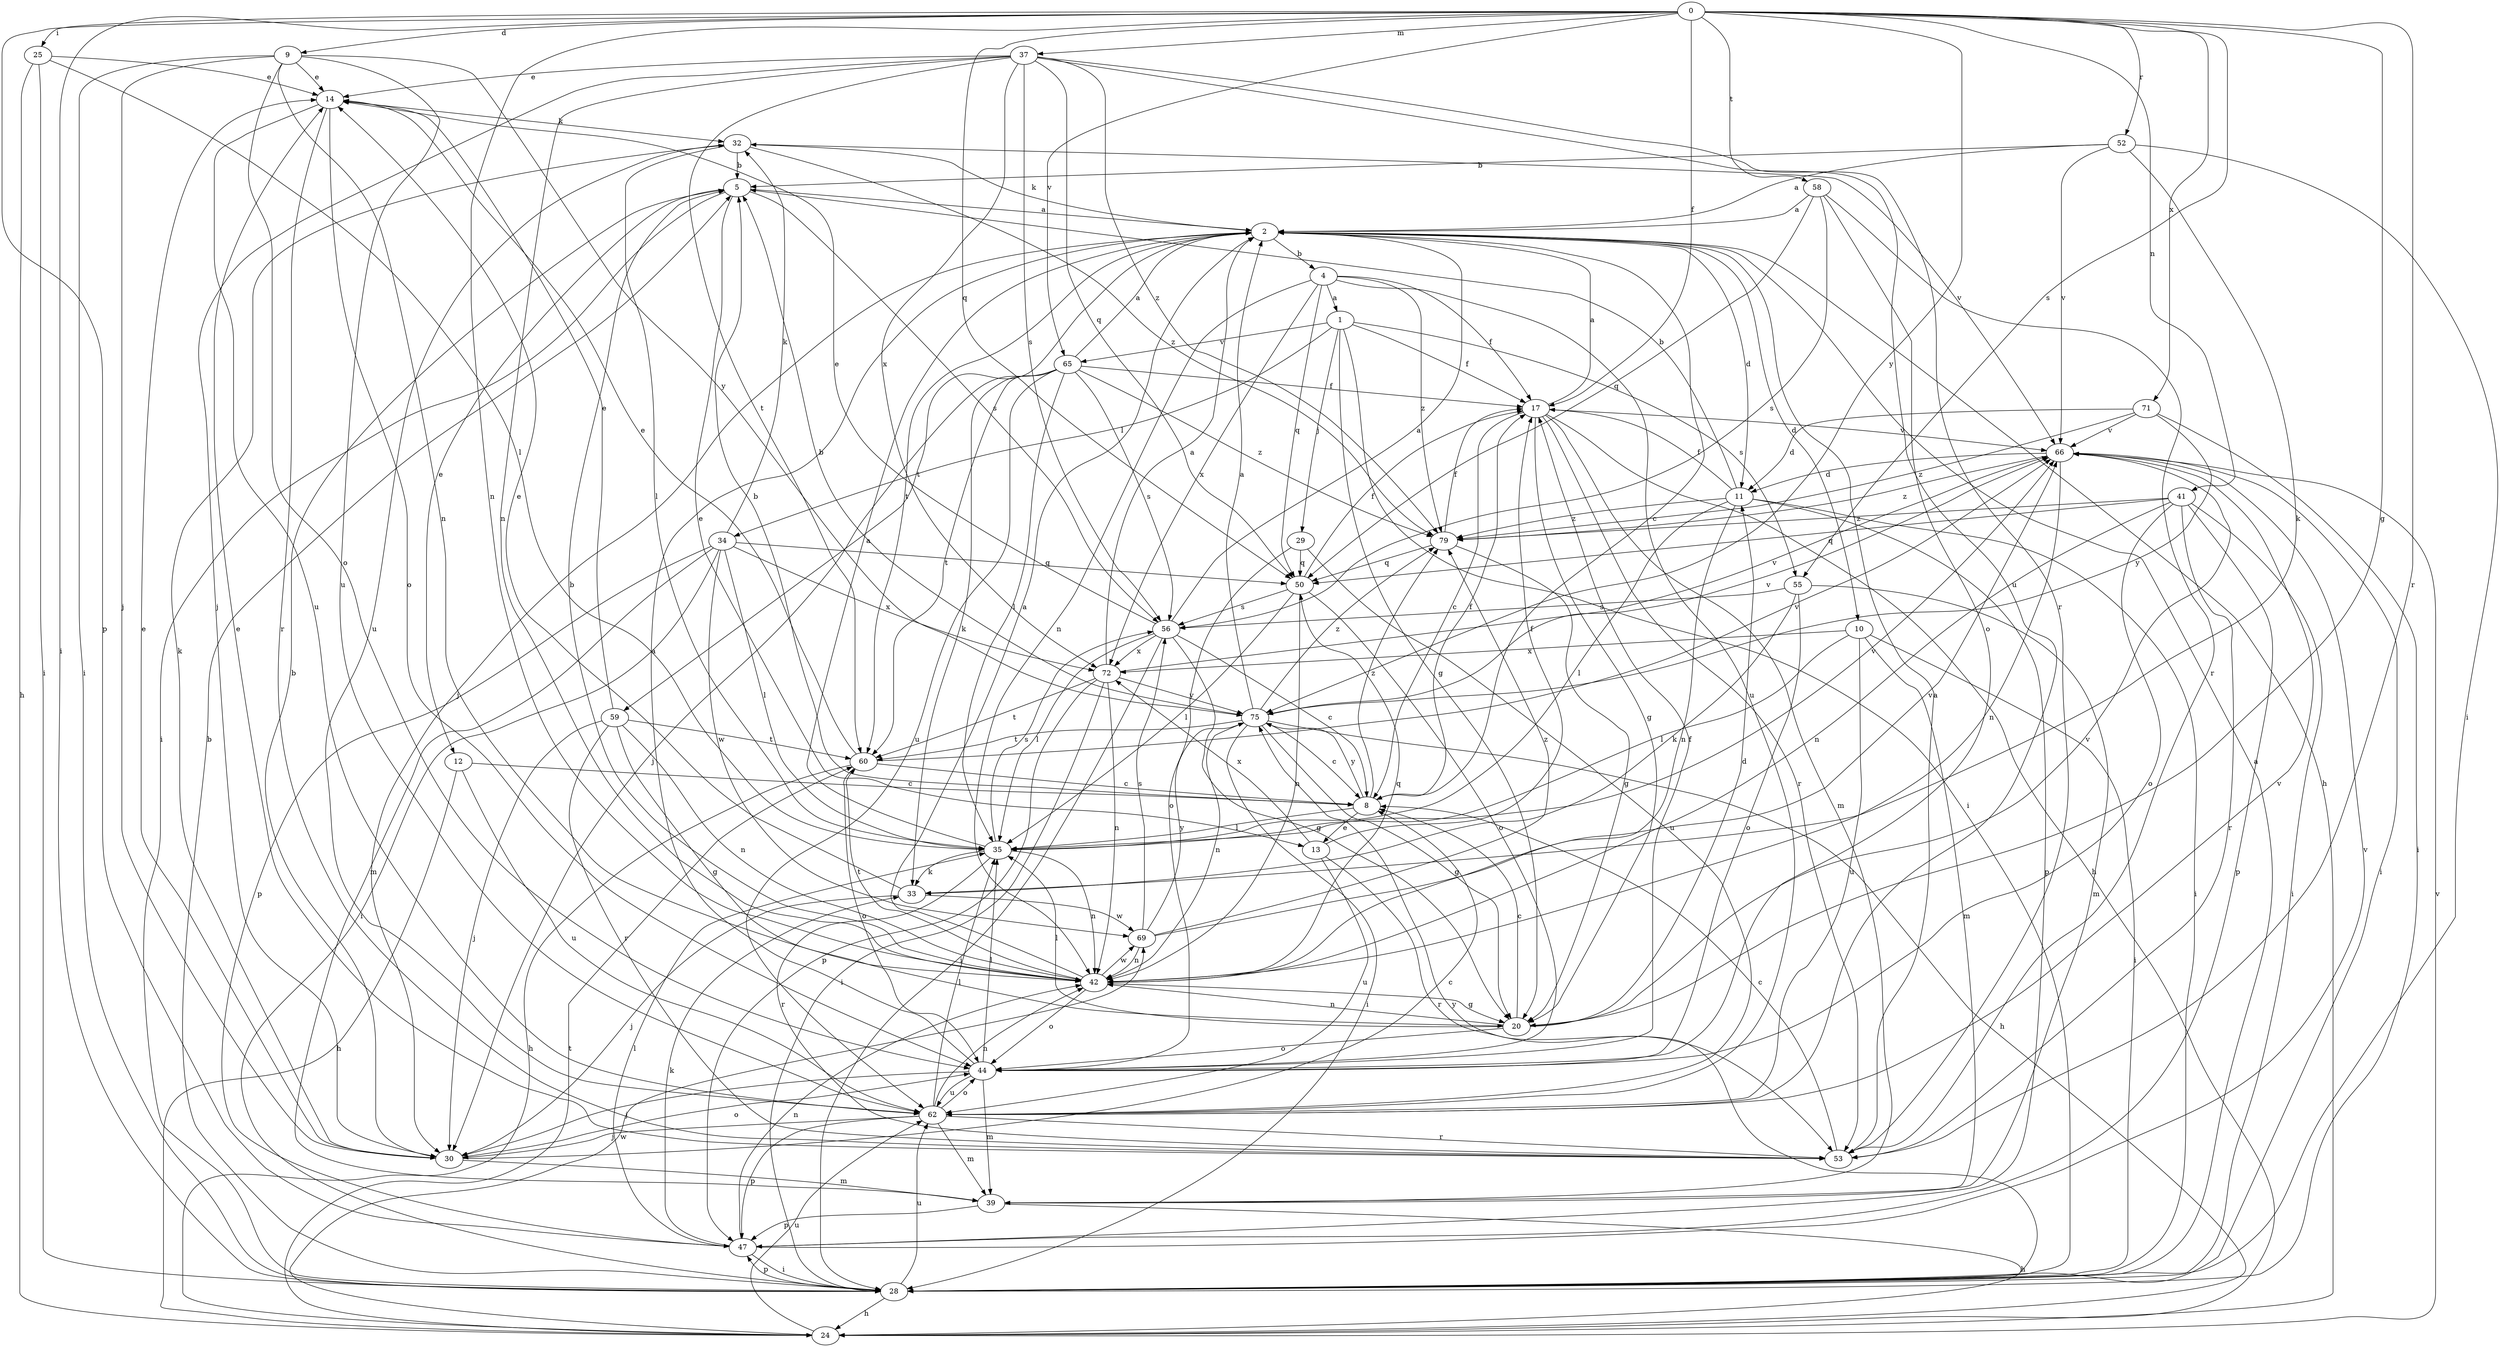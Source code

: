 strict digraph  {
0;
1;
2;
4;
5;
8;
9;
10;
11;
12;
13;
14;
17;
20;
24;
25;
28;
29;
30;
32;
33;
34;
35;
37;
39;
41;
42;
44;
47;
50;
52;
53;
55;
56;
58;
59;
60;
62;
65;
66;
69;
71;
72;
75;
79;
0 -> 9  [label=d];
0 -> 17  [label=f];
0 -> 20  [label=g];
0 -> 25  [label=i];
0 -> 28  [label=i];
0 -> 37  [label=m];
0 -> 41  [label=n];
0 -> 42  [label=n];
0 -> 47  [label=p];
0 -> 50  [label=q];
0 -> 52  [label=r];
0 -> 53  [label=r];
0 -> 55  [label=s];
0 -> 58  [label=t];
0 -> 65  [label=v];
0 -> 71  [label=x];
0 -> 75  [label=y];
1 -> 17  [label=f];
1 -> 20  [label=g];
1 -> 28  [label=i];
1 -> 29  [label=j];
1 -> 34  [label=l];
1 -> 55  [label=s];
1 -> 65  [label=v];
2 -> 4  [label=b];
2 -> 8  [label=c];
2 -> 10  [label=d];
2 -> 11  [label=d];
2 -> 24  [label=h];
2 -> 30  [label=j];
2 -> 32  [label=k];
2 -> 59  [label=t];
2 -> 60  [label=t];
4 -> 1  [label=a];
4 -> 17  [label=f];
4 -> 42  [label=n];
4 -> 50  [label=q];
4 -> 62  [label=u];
4 -> 72  [label=x];
4 -> 79  [label=z];
5 -> 2  [label=a];
5 -> 12  [label=e];
5 -> 13  [label=e];
5 -> 28  [label=i];
5 -> 56  [label=s];
8 -> 5  [label=b];
8 -> 13  [label=e];
8 -> 17  [label=f];
8 -> 35  [label=l];
8 -> 75  [label=y];
8 -> 79  [label=z];
9 -> 14  [label=e];
9 -> 28  [label=i];
9 -> 30  [label=j];
9 -> 42  [label=n];
9 -> 44  [label=o];
9 -> 62  [label=u];
9 -> 75  [label=y];
10 -> 28  [label=i];
10 -> 35  [label=l];
10 -> 39  [label=m];
10 -> 62  [label=u];
10 -> 72  [label=x];
11 -> 5  [label=b];
11 -> 17  [label=f];
11 -> 28  [label=i];
11 -> 35  [label=l];
11 -> 42  [label=n];
11 -> 47  [label=p];
11 -> 79  [label=z];
12 -> 8  [label=c];
12 -> 24  [label=h];
12 -> 62  [label=u];
13 -> 17  [label=f];
13 -> 53  [label=r];
13 -> 62  [label=u];
13 -> 72  [label=x];
14 -> 32  [label=k];
14 -> 44  [label=o];
14 -> 53  [label=r];
14 -> 62  [label=u];
17 -> 2  [label=a];
17 -> 8  [label=c];
17 -> 20  [label=g];
17 -> 24  [label=h];
17 -> 39  [label=m];
17 -> 53  [label=r];
17 -> 66  [label=v];
20 -> 8  [label=c];
20 -> 11  [label=d];
20 -> 35  [label=l];
20 -> 42  [label=n];
20 -> 44  [label=o];
20 -> 66  [label=v];
24 -> 60  [label=t];
24 -> 62  [label=u];
24 -> 66  [label=v];
24 -> 69  [label=w];
25 -> 14  [label=e];
25 -> 24  [label=h];
25 -> 28  [label=i];
25 -> 35  [label=l];
28 -> 2  [label=a];
28 -> 5  [label=b];
28 -> 24  [label=h];
28 -> 47  [label=p];
28 -> 62  [label=u];
28 -> 75  [label=y];
29 -> 44  [label=o];
29 -> 50  [label=q];
29 -> 62  [label=u];
30 -> 5  [label=b];
30 -> 8  [label=c];
30 -> 14  [label=e];
30 -> 32  [label=k];
30 -> 39  [label=m];
30 -> 44  [label=o];
32 -> 5  [label=b];
32 -> 35  [label=l];
32 -> 62  [label=u];
32 -> 66  [label=v];
32 -> 79  [label=z];
33 -> 14  [label=e];
33 -> 30  [label=j];
33 -> 69  [label=w];
34 -> 28  [label=i];
34 -> 32  [label=k];
34 -> 35  [label=l];
34 -> 39  [label=m];
34 -> 47  [label=p];
34 -> 50  [label=q];
34 -> 69  [label=w];
34 -> 72  [label=x];
35 -> 2  [label=a];
35 -> 33  [label=k];
35 -> 42  [label=n];
35 -> 53  [label=r];
35 -> 56  [label=s];
35 -> 66  [label=v];
37 -> 14  [label=e];
37 -> 30  [label=j];
37 -> 42  [label=n];
37 -> 50  [label=q];
37 -> 53  [label=r];
37 -> 56  [label=s];
37 -> 60  [label=t];
37 -> 62  [label=u];
37 -> 72  [label=x];
37 -> 79  [label=z];
39 -> 24  [label=h];
39 -> 47  [label=p];
41 -> 28  [label=i];
41 -> 42  [label=n];
41 -> 44  [label=o];
41 -> 47  [label=p];
41 -> 50  [label=q];
41 -> 53  [label=r];
41 -> 79  [label=z];
42 -> 2  [label=a];
42 -> 5  [label=b];
42 -> 20  [label=g];
42 -> 44  [label=o];
42 -> 50  [label=q];
42 -> 60  [label=t];
42 -> 69  [label=w];
44 -> 2  [label=a];
44 -> 17  [label=f];
44 -> 30  [label=j];
44 -> 35  [label=l];
44 -> 39  [label=m];
44 -> 62  [label=u];
47 -> 28  [label=i];
47 -> 33  [label=k];
47 -> 35  [label=l];
47 -> 42  [label=n];
47 -> 66  [label=v];
50 -> 17  [label=f];
50 -> 35  [label=l];
50 -> 42  [label=n];
50 -> 44  [label=o];
50 -> 56  [label=s];
52 -> 2  [label=a];
52 -> 5  [label=b];
52 -> 28  [label=i];
52 -> 33  [label=k];
52 -> 66  [label=v];
53 -> 2  [label=a];
53 -> 8  [label=c];
53 -> 14  [label=e];
55 -> 33  [label=k];
55 -> 39  [label=m];
55 -> 44  [label=o];
55 -> 56  [label=s];
56 -> 2  [label=a];
56 -> 8  [label=c];
56 -> 14  [label=e];
56 -> 20  [label=g];
56 -> 28  [label=i];
56 -> 35  [label=l];
56 -> 72  [label=x];
58 -> 2  [label=a];
58 -> 44  [label=o];
58 -> 50  [label=q];
58 -> 53  [label=r];
58 -> 56  [label=s];
59 -> 14  [label=e];
59 -> 20  [label=g];
59 -> 30  [label=j];
59 -> 42  [label=n];
59 -> 53  [label=r];
59 -> 60  [label=t];
60 -> 8  [label=c];
60 -> 14  [label=e];
60 -> 24  [label=h];
60 -> 44  [label=o];
60 -> 66  [label=v];
62 -> 30  [label=j];
62 -> 35  [label=l];
62 -> 39  [label=m];
62 -> 42  [label=n];
62 -> 44  [label=o];
62 -> 47  [label=p];
62 -> 53  [label=r];
62 -> 66  [label=v];
65 -> 2  [label=a];
65 -> 17  [label=f];
65 -> 30  [label=j];
65 -> 33  [label=k];
65 -> 35  [label=l];
65 -> 56  [label=s];
65 -> 60  [label=t];
65 -> 62  [label=u];
65 -> 79  [label=z];
66 -> 11  [label=d];
66 -> 28  [label=i];
66 -> 42  [label=n];
66 -> 79  [label=z];
69 -> 42  [label=n];
69 -> 56  [label=s];
69 -> 66  [label=v];
69 -> 75  [label=y];
69 -> 79  [label=z];
71 -> 11  [label=d];
71 -> 28  [label=i];
71 -> 66  [label=v];
71 -> 75  [label=y];
71 -> 79  [label=z];
72 -> 2  [label=a];
72 -> 28  [label=i];
72 -> 42  [label=n];
72 -> 47  [label=p];
72 -> 60  [label=t];
72 -> 66  [label=v];
72 -> 75  [label=y];
75 -> 2  [label=a];
75 -> 5  [label=b];
75 -> 8  [label=c];
75 -> 20  [label=g];
75 -> 24  [label=h];
75 -> 28  [label=i];
75 -> 42  [label=n];
75 -> 60  [label=t];
75 -> 66  [label=v];
75 -> 79  [label=z];
79 -> 17  [label=f];
79 -> 20  [label=g];
79 -> 50  [label=q];
}
